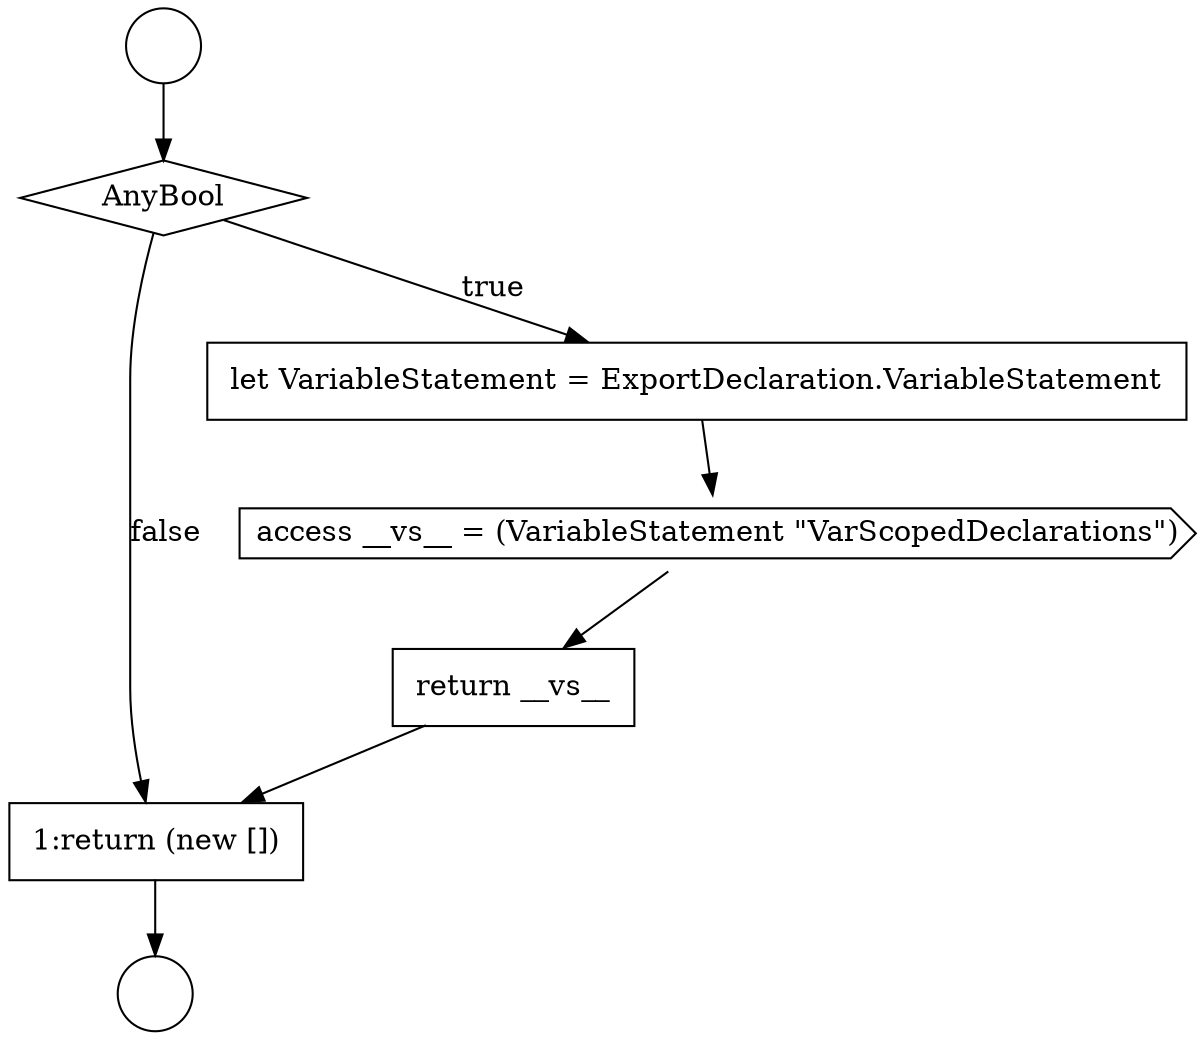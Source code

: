 digraph {
  node0 [shape=circle label=" " color="black" fillcolor="white" style=filled]
  node5 [shape=none, margin=0, label=<<font color="black">
    <table border="0" cellborder="1" cellspacing="0" cellpadding="10">
      <tr><td align="left">return __vs__</td></tr>
    </table>
  </font>> color="black" fillcolor="white" style=filled]
  node1 [shape=circle label=" " color="black" fillcolor="white" style=filled]
  node6 [shape=none, margin=0, label=<<font color="black">
    <table border="0" cellborder="1" cellspacing="0" cellpadding="10">
      <tr><td align="left">1:return (new [])</td></tr>
    </table>
  </font>> color="black" fillcolor="white" style=filled]
  node2 [shape=diamond, label=<<font color="black">AnyBool</font>> color="black" fillcolor="white" style=filled]
  node3 [shape=none, margin=0, label=<<font color="black">
    <table border="0" cellborder="1" cellspacing="0" cellpadding="10">
      <tr><td align="left">let VariableStatement = ExportDeclaration.VariableStatement</td></tr>
    </table>
  </font>> color="black" fillcolor="white" style=filled]
  node4 [shape=cds, label=<<font color="black">access __vs__ = (VariableStatement &quot;VarScopedDeclarations&quot;)</font>> color="black" fillcolor="white" style=filled]
  node2 -> node3 [label=<<font color="black">true</font>> color="black"]
  node2 -> node6 [label=<<font color="black">false</font>> color="black"]
  node0 -> node2 [ color="black"]
  node4 -> node5 [ color="black"]
  node6 -> node1 [ color="black"]
  node5 -> node6 [ color="black"]
  node3 -> node4 [ color="black"]
}
